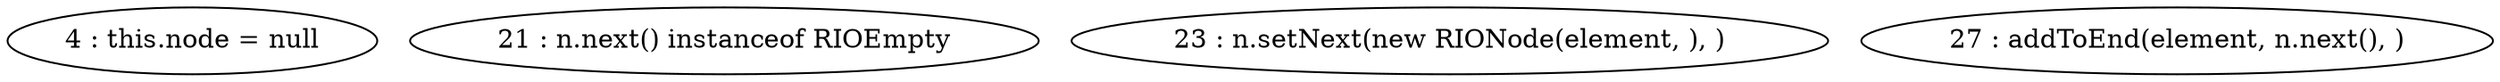 digraph G {
"4 : this.node = null"
"21 : n.next() instanceof RIOEmpty"
"23 : n.setNext(new RIONode(element, ), )"
"27 : addToEnd(element, n.next(), )"
}